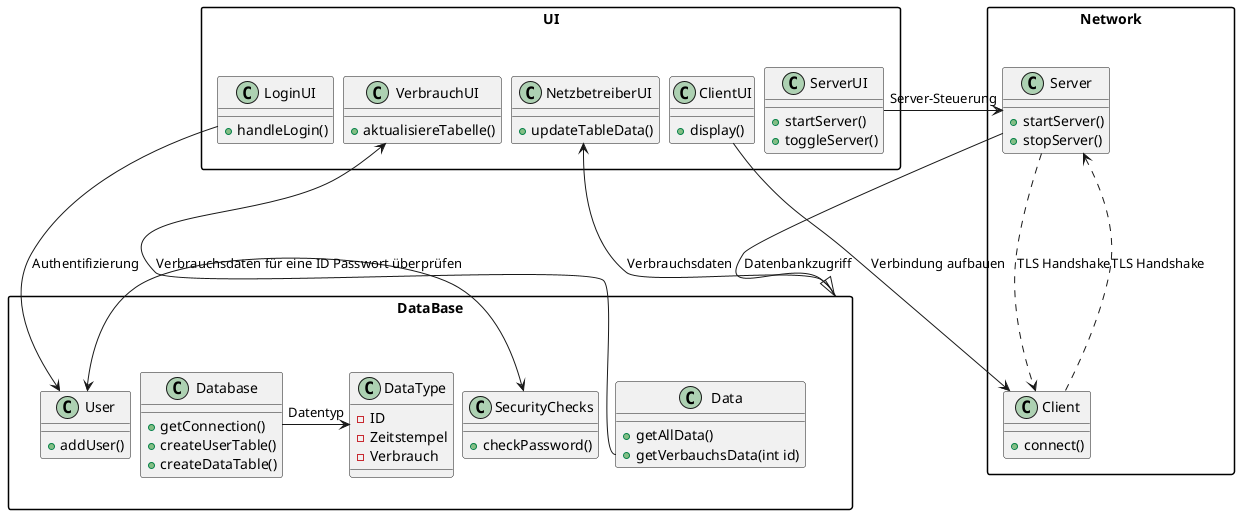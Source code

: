 @startuml

skinparam packageStyle rectangle
skinparam nodesep 10
skinparam ranksep 200
top to bottom direction

' Definiere die Hauptpakete
package "UI" {
  class ClientUI {
    +display()
  }
  class ServerUI {
    +startServer()
    +toggleServer()
  }
  class LoginUI {
    +handleLogin()
  }
  class VerbrauchUI {
    +aktualisiereTabelle()
  }
  class NetzbetreiberUI {
    +updateTableData()
  }
}

package "DataBase" {
  together {
    class Database {
      +getConnection()
      +createUserTable()
      +createDataTable()
    }
    class User {
      +addUser()
    }
    class DataType {
      -ID
      -Zeitstempel
      -Verbrauch
    }
    class SecurityChecks {
      +checkPassword()
    }
    class Data{
    +getAllData()
    +getVerbauchsData(int id)
    }
  }
}

package "Network" {
  class Server {
    +startServer()
    +stopServer()
  }
  class Client {
    +connect()
  }
}

' Beziehungen zwischen den Paketen
Server --|> DataBase : "Datenbankzugriff"
Server ..> Client : "TLS Handshake"
Client ..> Server : "TLS Handshake"
ClientUI --> Client : "Verbindung aufbauen"
ServerUI --> Server : "Server-Steuerung"
LoginUI --> User : "Authentifizierung"
Data::getVerbauchsData --> VerbrauchUI : "Verbrauchsdaten für eine ID"
"DataBase" --> NetzbetreiberUI : "Verbrauchsdaten"
User <-> SecurityChecks: "Passwort überprüfen"
Database -> DataType : "Datentyp"


@enduml